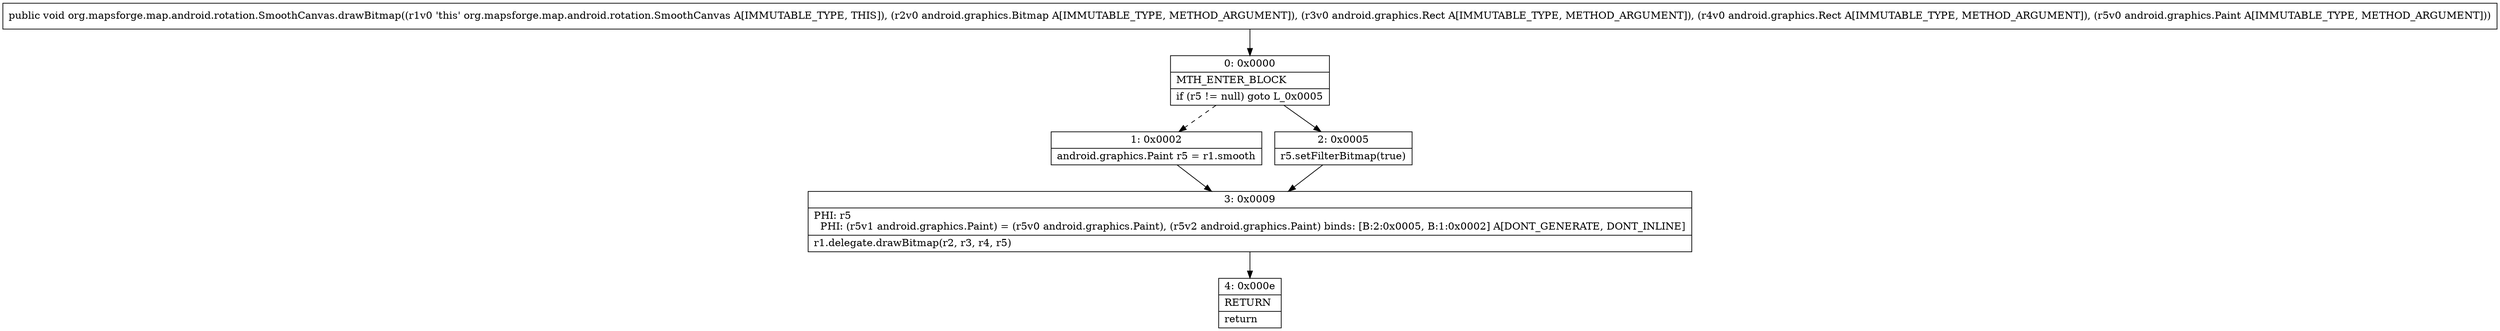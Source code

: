 digraph "CFG fororg.mapsforge.map.android.rotation.SmoothCanvas.drawBitmap(Landroid\/graphics\/Bitmap;Landroid\/graphics\/Rect;Landroid\/graphics\/Rect;Landroid\/graphics\/Paint;)V" {
Node_0 [shape=record,label="{0\:\ 0x0000|MTH_ENTER_BLOCK\l|if (r5 != null) goto L_0x0005\l}"];
Node_1 [shape=record,label="{1\:\ 0x0002|android.graphics.Paint r5 = r1.smooth\l}"];
Node_2 [shape=record,label="{2\:\ 0x0005|r5.setFilterBitmap(true)\l}"];
Node_3 [shape=record,label="{3\:\ 0x0009|PHI: r5 \l  PHI: (r5v1 android.graphics.Paint) = (r5v0 android.graphics.Paint), (r5v2 android.graphics.Paint) binds: [B:2:0x0005, B:1:0x0002] A[DONT_GENERATE, DONT_INLINE]\l|r1.delegate.drawBitmap(r2, r3, r4, r5)\l}"];
Node_4 [shape=record,label="{4\:\ 0x000e|RETURN\l|return\l}"];
MethodNode[shape=record,label="{public void org.mapsforge.map.android.rotation.SmoothCanvas.drawBitmap((r1v0 'this' org.mapsforge.map.android.rotation.SmoothCanvas A[IMMUTABLE_TYPE, THIS]), (r2v0 android.graphics.Bitmap A[IMMUTABLE_TYPE, METHOD_ARGUMENT]), (r3v0 android.graphics.Rect A[IMMUTABLE_TYPE, METHOD_ARGUMENT]), (r4v0 android.graphics.Rect A[IMMUTABLE_TYPE, METHOD_ARGUMENT]), (r5v0 android.graphics.Paint A[IMMUTABLE_TYPE, METHOD_ARGUMENT])) }"];
MethodNode -> Node_0;
Node_0 -> Node_1[style=dashed];
Node_0 -> Node_2;
Node_1 -> Node_3;
Node_2 -> Node_3;
Node_3 -> Node_4;
}

